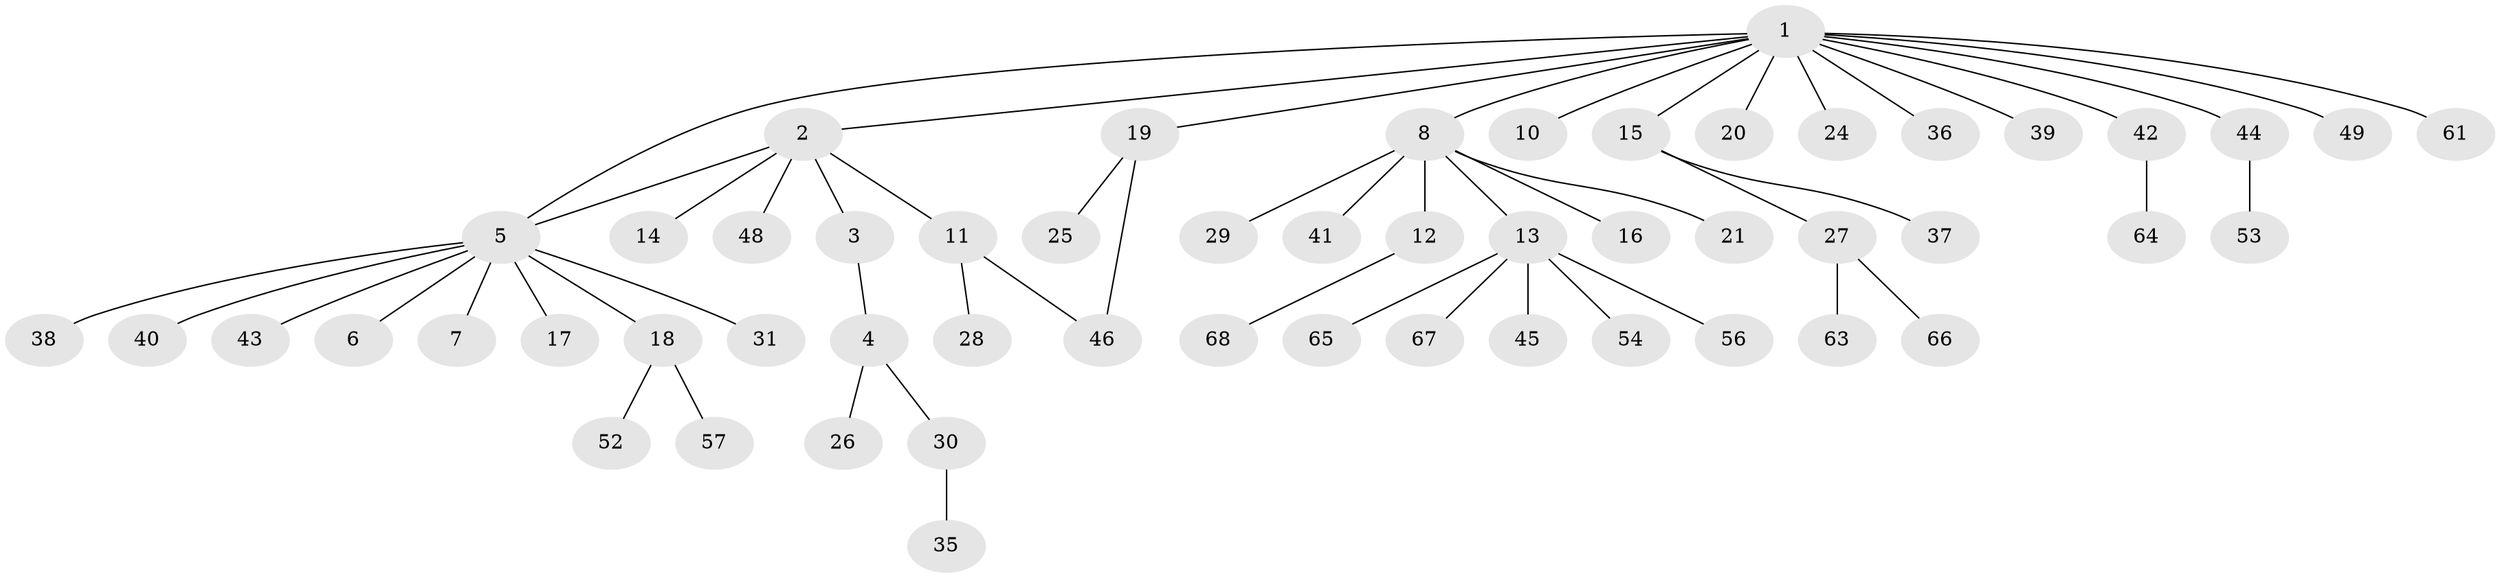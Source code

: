 // original degree distribution, {15: 0.013888888888888888, 7: 0.041666666666666664, 3: 0.05555555555555555, 4: 0.06944444444444445, 10: 0.013888888888888888, 2: 0.1388888888888889, 1: 0.6666666666666666}
// Generated by graph-tools (version 1.1) at 2025/11/02/27/25 16:11:13]
// undirected, 54 vertices, 55 edges
graph export_dot {
graph [start="1"]
  node [color=gray90,style=filled];
  1 [super="+33"];
  2 [super="+70"];
  3 [super="+60"];
  4 [super="+9"];
  5 [super="+32"];
  6 [super="+22"];
  7;
  8 [super="+34"];
  10;
  11 [super="+50"];
  12;
  13 [super="+23"];
  14 [super="+58"];
  15 [super="+72"];
  16;
  17;
  18 [super="+55"];
  19;
  20;
  21;
  24;
  25;
  26;
  27 [super="+69"];
  28;
  29;
  30;
  31;
  35 [super="+51"];
  36;
  37;
  38;
  39;
  40;
  41 [super="+59"];
  42;
  43;
  44 [super="+47"];
  45;
  46 [super="+71"];
  48 [super="+62"];
  49;
  52;
  53;
  54;
  56;
  57;
  61;
  63;
  64;
  65;
  66;
  67;
  68;
  1 -- 2;
  1 -- 5;
  1 -- 8;
  1 -- 10;
  1 -- 15;
  1 -- 19;
  1 -- 20;
  1 -- 24;
  1 -- 36;
  1 -- 39;
  1 -- 42;
  1 -- 44;
  1 -- 49;
  1 -- 61;
  2 -- 3;
  2 -- 5;
  2 -- 11;
  2 -- 14;
  2 -- 48;
  3 -- 4;
  4 -- 26;
  4 -- 30;
  5 -- 6;
  5 -- 7;
  5 -- 17;
  5 -- 18;
  5 -- 31;
  5 -- 40;
  5 -- 43;
  5 -- 38;
  8 -- 12;
  8 -- 13;
  8 -- 16;
  8 -- 21;
  8 -- 29;
  8 -- 41;
  11 -- 28;
  11 -- 46;
  12 -- 68;
  13 -- 45;
  13 -- 54;
  13 -- 56;
  13 -- 65;
  13 -- 67;
  15 -- 27;
  15 -- 37;
  18 -- 52;
  18 -- 57;
  19 -- 25;
  19 -- 46;
  27 -- 63;
  27 -- 66;
  30 -- 35;
  42 -- 64;
  44 -- 53;
}
